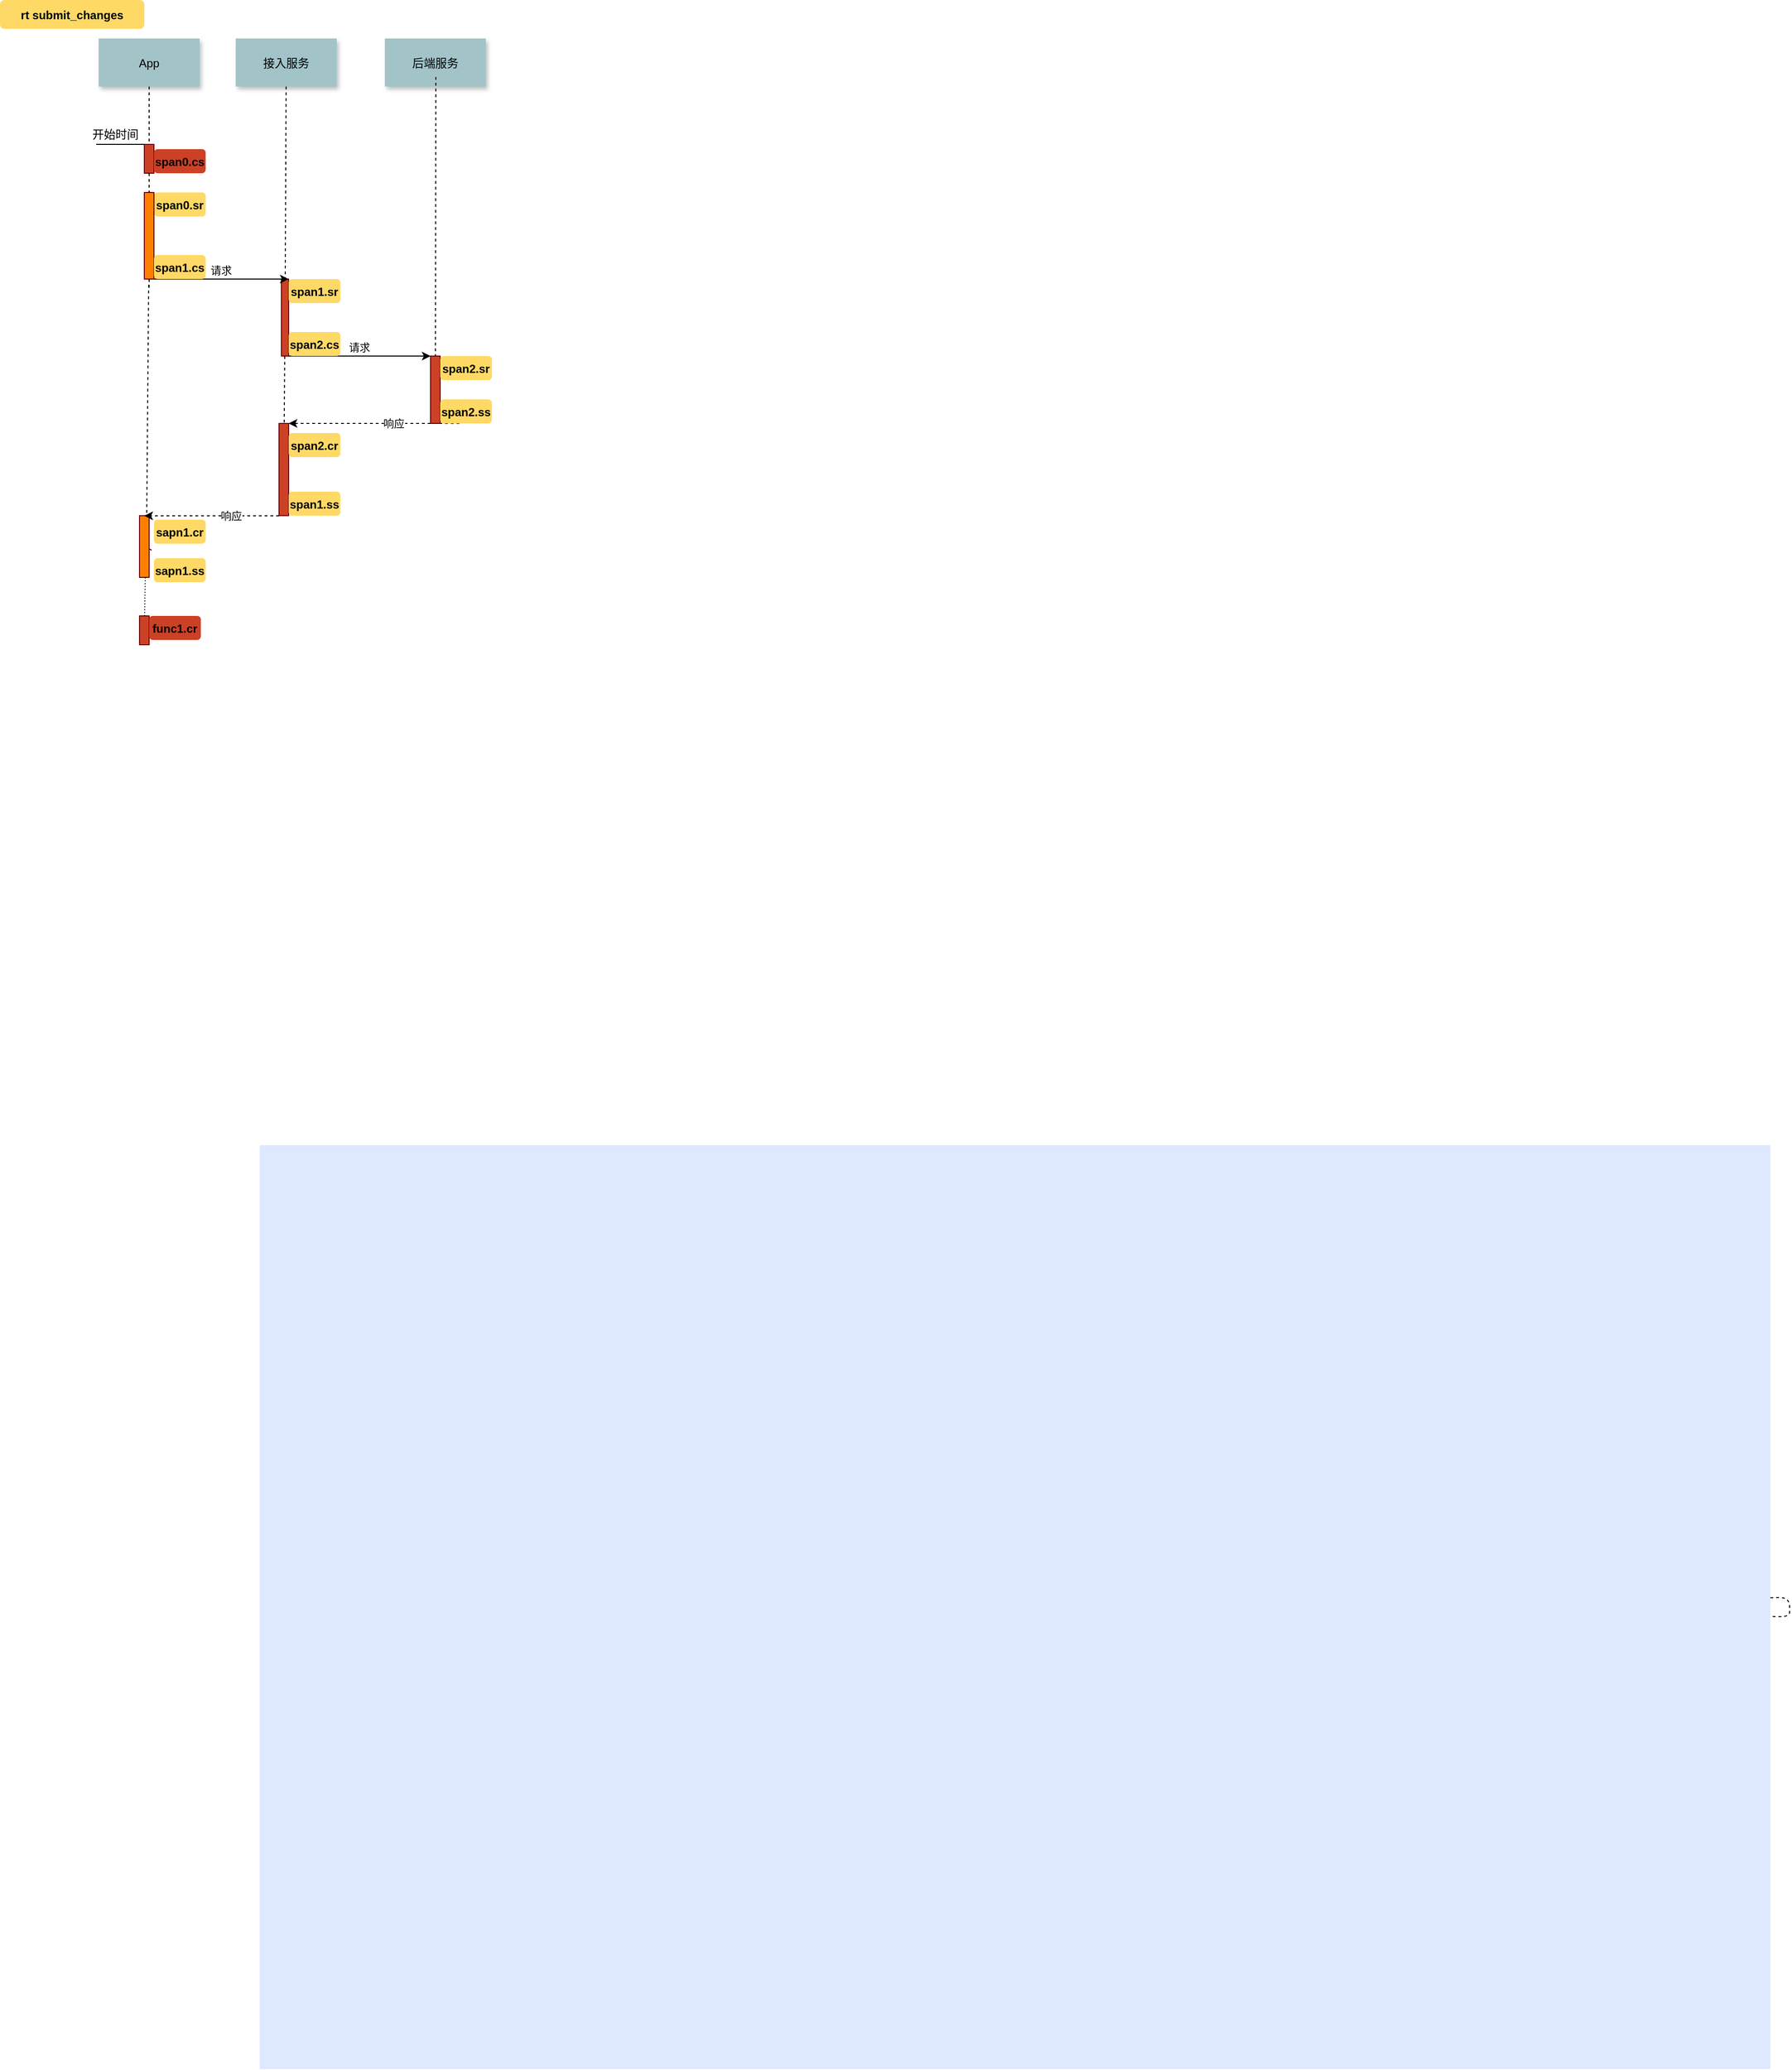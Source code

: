 <mxfile version="14.1.1" type="github">
  <diagram name="Page-1" id="9361dd3d-8414-5efd-6122-117bd74ce7a7">
    <mxGraphModel dx="1422" dy="794" grid="1" gridSize="10" guides="1" tooltips="1" connect="1" arrows="1" fold="1" page="0" pageScale="1.5" pageWidth="826" pageHeight="1169" background="#ffffff" math="0" shadow="0">
      <root>
        <mxCell id="0" />
        <mxCell id="1" parent="0" />
        <mxCell id="69" value="" style="fillColor=#DEE8FF;strokeColor=none" parent="1" vertex="1">
          <mxGeometry x="320" y="1210" width="1570" height="960" as="geometry" />
        </mxCell>
        <mxCell id="2" value="" style="fillColor=#CC4125;strokeColor=#660000" parent="1" vertex="1">
          <mxGeometry x="200" y="170" width="10" height="30" as="geometry" />
        </mxCell>
        <mxCell id="4" value="App" style="shadow=1;fillColor=#A2C4C9;strokeColor=none" parent="1" vertex="1">
          <mxGeometry x="152.5" y="60" width="105" height="50" as="geometry" />
        </mxCell>
        <mxCell id="6" value="" style="fillColor=#CC4125;strokeColor=#660000" parent="1" vertex="1">
          <mxGeometry x="342.5" y="310.0" width="7.5" height="80" as="geometry" />
        </mxCell>
        <mxCell id="7" value="接入服务" style="shadow=1;fillColor=#A2C4C9;strokeColor=none" parent="1" vertex="1">
          <mxGeometry x="295" y="60" width="105" height="50" as="geometry" />
        </mxCell>
        <mxCell id="8" value="" style="edgeStyle=none;endArrow=none;dashed=1" parent="1" source="7" target="6" edge="1">
          <mxGeometry x="272.335" y="165" width="100" height="100" as="geometry">
            <mxPoint x="347.259" y="110" as="sourcePoint" />
            <mxPoint x="347.576" y="165" as="targetPoint" />
          </mxGeometry>
        </mxCell>
        <mxCell id="9" value="请求" style="edgeStyle=none;verticalLabelPosition=top;verticalAlign=bottom;exitX=1;exitY=1;exitDx=0;exitDy=0;" parent="1" edge="1" source="5HQxEZFpeDwhPZsDs-Bs-93">
          <mxGeometry x="240" y="222.5" width="100" height="100" as="geometry">
            <mxPoint x="230" y="310" as="sourcePoint" />
            <mxPoint x="350" y="310" as="targetPoint" />
          </mxGeometry>
        </mxCell>
        <mxCell id="22" value="后端服务" style="shadow=1;fillColor=#A2C4C9;strokeColor=none" parent="1" vertex="1">
          <mxGeometry x="450" y="60" width="105" height="50" as="geometry" />
        </mxCell>
        <mxCell id="33" value="" style="edgeStyle=elbowEdgeStyle;elbow=horizontal;endArrow=none;dashed=1" parent="1" source="4" target="2" edge="1">
          <mxGeometry x="230.0" y="310" width="100" height="100" as="geometry">
            <mxPoint x="230.0" y="410" as="sourcePoint" />
            <mxPoint x="330" y="310" as="targetPoint" />
          </mxGeometry>
        </mxCell>
        <mxCell id="44" value="" style="edgeStyle=none;dashed=1;endArrow=none" parent="1" source="5HQxEZFpeDwhPZsDs-Bs-93" edge="1">
          <mxGeometry x="50" y="260" width="100" height="100" as="geometry">
            <mxPoint x="50" y="360" as="sourcePoint" />
            <mxPoint x="205" y="320" as="targetPoint" />
          </mxGeometry>
        </mxCell>
        <mxCell id="48" value="" style="fillColor=#CC4125;strokeColor=#660000" parent="1" vertex="1">
          <mxGeometry x="340" y="459.997" width="10" height="95.833" as="geometry" />
        </mxCell>
        <mxCell id="52" value="" style="edgeStyle=none;endArrow=none;dashed=1" parent="1" source="6" target="48" edge="1">
          <mxGeometry x="376.571" y="299.697" width="100" height="100" as="geometry">
            <mxPoint x="451.736" y="244.697" as="sourcePoint" />
            <mxPoint x="451.736" y="424.091" as="targetPoint" />
          </mxGeometry>
        </mxCell>
        <mxCell id="67" value="" style="edgeStyle=elbowEdgeStyle;elbow=vertical;dashed=1;verticalLabelPosition=bottom;verticalAlign=top" parent="1" edge="1">
          <mxGeometry x="692.5" y="574.842" width="100" height="100" as="geometry">
            <mxPoint x="527.5" y="460.0" as="sourcePoint" />
            <mxPoint x="350" y="460.17" as="targetPoint" />
            <Array as="points" />
          </mxGeometry>
        </mxCell>
        <mxCell id="5HQxEZFpeDwhPZsDs-Bs-100" value="响应" style="edgeLabel;html=1;align=center;verticalAlign=middle;resizable=0;points=[];" vertex="1" connectable="0" parent="67">
          <mxGeometry relative="1" as="geometry">
            <mxPoint x="20" as="offset" />
          </mxGeometry>
        </mxCell>
        <mxCell id="71" value="rt submit_changes" style="rounded=1;fontStyle=1;fillColor=#FFD966;strokeColor=none" parent="1" vertex="1">
          <mxGeometry x="50" y="20" width="150" height="30" as="geometry" />
        </mxCell>
        <mxCell id="75" value="span0.cs" style="rounded=1;fontStyle=1;strokeColor=none;fillColor=#CC4125;" parent="1" vertex="1">
          <mxGeometry x="210" y="175.004" width="53.75" height="25" as="geometry" />
        </mxCell>
        <mxCell id="77" value="span0.sr" style="rounded=1;fontStyle=1;fillColor=#FFD966;strokeColor=none" parent="1" vertex="1">
          <mxGeometry x="210.0" y="219.996" width="53.75" height="25" as="geometry" />
        </mxCell>
        <mxCell id="85" value="" style="edgeStyle=elbowEdgeStyle;elbow=vertical;endArrow=none;exitX=0;exitY=0;exitDx=0;exitDy=0;" parent="1" edge="1" source="2">
          <mxGeometry x="40.0" y="60.433" width="100" height="100" as="geometry">
            <mxPoint x="180.0" y="110.433" as="sourcePoint" />
            <mxPoint x="150" y="170" as="targetPoint" />
            <Array as="points">
              <mxPoint x="170" y="170" />
            </Array>
          </mxGeometry>
        </mxCell>
        <mxCell id="5HQxEZFpeDwhPZsDs-Bs-90" value="" style="fillColor=#CC4125;strokeColor=#660000" vertex="1" parent="1">
          <mxGeometry x="497.5" y="390" width="10" height="70" as="geometry" />
        </mxCell>
        <mxCell id="5HQxEZFpeDwhPZsDs-Bs-91" value="请求" style="edgeStyle=none;verticalLabelPosition=top;verticalAlign=bottom;entryX=0;entryY=0;entryDx=0;entryDy=0;" edge="1" parent="1" target="5HQxEZFpeDwhPZsDs-Bs-90">
          <mxGeometry x="380" y="132.5" width="100" height="100" as="geometry">
            <mxPoint x="350" y="390" as="sourcePoint" />
            <mxPoint x="500" y="220" as="targetPoint" />
          </mxGeometry>
        </mxCell>
        <mxCell id="5HQxEZFpeDwhPZsDs-Bs-93" value="" style="strokeColor=#660000;fillColor=#FF8000;" vertex="1" parent="1">
          <mxGeometry x="200" y="220" width="10" height="90" as="geometry" />
        </mxCell>
        <mxCell id="5HQxEZFpeDwhPZsDs-Bs-94" value="" style="edgeStyle=none;dashed=1;endArrow=none" edge="1" parent="1" source="2" target="5HQxEZFpeDwhPZsDs-Bs-93">
          <mxGeometry x="50" y="260" width="100" height="100" as="geometry">
            <mxPoint x="205" y="200" as="sourcePoint" />
            <mxPoint x="205" y="320" as="targetPoint" />
          </mxGeometry>
        </mxCell>
        <mxCell id="5HQxEZFpeDwhPZsDs-Bs-95" value="" style="edgeStyle=none;endArrow=none;dashed=1;entryX=0.75;entryY=0;entryDx=0;entryDy=0;" edge="1" parent="1" source="5HQxEZFpeDwhPZsDs-Bs-109">
          <mxGeometry x="233.571" y="395.527" width="100" height="100" as="geometry">
            <mxPoint x="204.5" y="315.83" as="sourcePoint" />
            <mxPoint x="207.5" y="591.66" as="targetPoint" />
          </mxGeometry>
        </mxCell>
        <mxCell id="5HQxEZFpeDwhPZsDs-Bs-97" value="" style="edgeStyle=none;endArrow=none;dashed=1" edge="1" parent="1" target="5HQxEZFpeDwhPZsDs-Bs-90">
          <mxGeometry x="427.925" y="155" width="100" height="100" as="geometry">
            <mxPoint x="502.988" y="100" as="sourcePoint" />
            <mxPoint x="502.004" y="340" as="targetPoint" />
          </mxGeometry>
        </mxCell>
        <mxCell id="5HQxEZFpeDwhPZsDs-Bs-101" value="span1.cs" style="rounded=1;fontStyle=1;fillColor=#FFD966;strokeColor=none" vertex="1" parent="1">
          <mxGeometry x="210.0" y="284.996" width="53.75" height="25" as="geometry" />
        </mxCell>
        <mxCell id="5HQxEZFpeDwhPZsDs-Bs-102" value="" style="fillColor=#CC4125;strokeColor=#660000" vertex="1" parent="1">
          <mxGeometry x="195" y="660" width="10" height="30" as="geometry" />
        </mxCell>
        <mxCell id="5HQxEZFpeDwhPZsDs-Bs-103" value="func1.cr" style="rounded=1;fontStyle=1;strokeColor=none;fillColor=#CC4125;" vertex="1" parent="1">
          <mxGeometry x="205" y="660.004" width="53.75" height="25" as="geometry" />
        </mxCell>
        <mxCell id="5HQxEZFpeDwhPZsDs-Bs-108" value="sapn1.cr" style="rounded=1;fontStyle=1;fillColor=#FFD966;strokeColor=none" vertex="1" parent="1">
          <mxGeometry x="210.0" y="559.996" width="53.75" height="25" as="geometry" />
        </mxCell>
        <mxCell id="5HQxEZFpeDwhPZsDs-Bs-110" value="sapn1.ss" style="rounded=1;fontStyle=1;fillColor=#FFD966;strokeColor=none" vertex="1" parent="1">
          <mxGeometry x="210.0" y="599.996" width="53.75" height="25" as="geometry" />
        </mxCell>
        <mxCell id="5HQxEZFpeDwhPZsDs-Bs-111" value="span1.sr" style="rounded=1;fontStyle=1;fillColor=#FFD966;strokeColor=none" vertex="1" parent="1">
          <mxGeometry x="350" y="309.996" width="53.75" height="25" as="geometry" />
        </mxCell>
        <mxCell id="5HQxEZFpeDwhPZsDs-Bs-112" value="span2.cs" style="rounded=1;fontStyle=1;fillColor=#FFD966;strokeColor=none" vertex="1" parent="1">
          <mxGeometry x="350" y="364.996" width="53.75" height="25" as="geometry" />
        </mxCell>
        <mxCell id="5HQxEZFpeDwhPZsDs-Bs-113" value="span2.sr" style="rounded=1;fontStyle=1;fillColor=#FFD966;strokeColor=none" vertex="1" parent="1">
          <mxGeometry x="507.5" y="389.996" width="53.75" height="25" as="geometry" />
        </mxCell>
        <mxCell id="5HQxEZFpeDwhPZsDs-Bs-114" value="span2.ss" style="rounded=1;fontStyle=1;fillColor=#FFD966;strokeColor=none" vertex="1" parent="1">
          <mxGeometry x="507.5" y="434.996" width="53.75" height="25" as="geometry" />
        </mxCell>
        <mxCell id="5HQxEZFpeDwhPZsDs-Bs-115" value="span2.cr" style="rounded=1;fontStyle=1;fillColor=#FFD966;strokeColor=none" vertex="1" parent="1">
          <mxGeometry x="350" y="469.996" width="53.75" height="25" as="geometry" />
        </mxCell>
        <mxCell id="5HQxEZFpeDwhPZsDs-Bs-109" value="" style="strokeColor=#660000;fillColor=#FF8000;" vertex="1" parent="1">
          <mxGeometry x="195" y="555.83" width="10" height="64.17" as="geometry" />
        </mxCell>
        <mxCell id="5HQxEZFpeDwhPZsDs-Bs-116" value="" style="edgeStyle=none;endArrow=none;dashed=1;entryX=0.75;entryY=0;entryDx=0;entryDy=0;" edge="1" parent="1" target="5HQxEZFpeDwhPZsDs-Bs-109">
          <mxGeometry x="233.571" y="395.527" width="100" height="100" as="geometry">
            <mxPoint x="204.5" y="315.83" as="sourcePoint" />
            <mxPoint x="207.5" y="591.66" as="targetPoint" />
          </mxGeometry>
        </mxCell>
        <mxCell id="5HQxEZFpeDwhPZsDs-Bs-117" value="" style="edgeStyle=elbowEdgeStyle;elbow=vertical;dashed=1;verticalLabelPosition=bottom;verticalAlign=top" edge="1" parent="1">
          <mxGeometry x="552.5" y="670.672" width="100" height="100" as="geometry">
            <mxPoint x="340" y="556" as="sourcePoint" />
            <mxPoint x="200" y="556" as="targetPoint" />
            <Array as="points" />
          </mxGeometry>
        </mxCell>
        <mxCell id="5HQxEZFpeDwhPZsDs-Bs-118" value="响应" style="edgeLabel;html=1;align=center;verticalAlign=middle;resizable=0;points=[];" vertex="1" connectable="0" parent="5HQxEZFpeDwhPZsDs-Bs-117">
          <mxGeometry relative="1" as="geometry">
            <mxPoint x="20" as="offset" />
          </mxGeometry>
        </mxCell>
        <mxCell id="5HQxEZFpeDwhPZsDs-Bs-119" value="span1.ss" style="rounded=1;fontStyle=1;fillColor=#FFD966;strokeColor=none" vertex="1" parent="1">
          <mxGeometry x="350" y="530.826" width="53.75" height="25" as="geometry" />
        </mxCell>
        <mxCell id="5HQxEZFpeDwhPZsDs-Bs-122" value="" style="edgeStyle=none;dashed=1;endArrow=none;" edge="1" parent="1" source="69" target="69">
          <mxGeometry x="250" y="805" width="100" height="100" as="geometry">
            <mxPoint x="320" y="725" as="sourcePoint" />
            <mxPoint x="200" y="685" as="targetPoint" />
          </mxGeometry>
        </mxCell>
        <mxCell id="5HQxEZFpeDwhPZsDs-Bs-123" value="" style="endArrow=none;dashed=1;html=1;strokeWidth=1;dashPattern=1 2;" edge="1" parent="1" target="5HQxEZFpeDwhPZsDs-Bs-102">
          <mxGeometry width="50" height="50" relative="1" as="geometry">
            <mxPoint x="201" y="620" as="sourcePoint" />
            <mxPoint x="210" y="610" as="targetPoint" />
          </mxGeometry>
        </mxCell>
        <mxCell id="5HQxEZFpeDwhPZsDs-Bs-127" value="开始时间" style="text;html=1;strokeColor=none;fillColor=none;align=center;verticalAlign=middle;whiteSpace=wrap;rounded=0;" vertex="1" parent="1">
          <mxGeometry x="140" y="150" width="60" height="20" as="geometry" />
        </mxCell>
      </root>
    </mxGraphModel>
  </diagram>
</mxfile>
